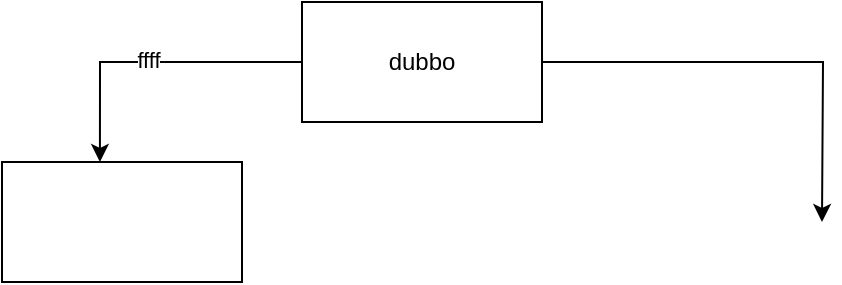 <mxfile version="15.6.6" type="github">
  <diagram id="jctXK3OhTqGqfU_9osAC" name="第 1 页">
    <mxGraphModel dx="1102" dy="446" grid="1" gridSize="10" guides="1" tooltips="1" connect="1" arrows="1" fold="1" page="1" pageScale="1" pageWidth="827" pageHeight="1169" math="0" shadow="0">
      <root>
        <mxCell id="0" />
        <mxCell id="1" parent="0" />
        <mxCell id="753fbsJfgZnd5kV3GktF-3" style="edgeStyle=orthogonalEdgeStyle;rounded=0;orthogonalLoop=1;jettySize=auto;html=1;exitX=0;exitY=0.5;exitDx=0;exitDy=0;entryX=0.408;entryY=0;entryDx=0;entryDy=0;entryPerimeter=0;fontColor=default;strokeColor=default;labelBackgroundColor=default;" edge="1" parent="1" source="753fbsJfgZnd5kV3GktF-1" target="753fbsJfgZnd5kV3GktF-2">
          <mxGeometry relative="1" as="geometry" />
        </mxCell>
        <mxCell id="753fbsJfgZnd5kV3GktF-5" value="ffff" style="edgeLabel;html=1;align=center;verticalAlign=middle;resizable=0;points=[];fontColor=default;" vertex="1" connectable="0" parent="753fbsJfgZnd5kV3GktF-3">
          <mxGeometry x="0.02" y="-1" relative="1" as="geometry">
            <mxPoint as="offset" />
          </mxGeometry>
        </mxCell>
        <mxCell id="753fbsJfgZnd5kV3GktF-4" style="edgeStyle=orthogonalEdgeStyle;rounded=0;orthogonalLoop=1;jettySize=auto;html=1;exitX=1;exitY=0.5;exitDx=0;exitDy=0;fontColor=default;" edge="1" parent="1" source="753fbsJfgZnd5kV3GktF-1">
          <mxGeometry relative="1" as="geometry">
            <mxPoint x="480" y="480" as="targetPoint" />
          </mxGeometry>
        </mxCell>
        <mxCell id="753fbsJfgZnd5kV3GktF-1" value="dubbo" style="rounded=0;whiteSpace=wrap;html=1;fillColor=default;strokeColor=default;fontColor=default;" vertex="1" parent="1">
          <mxGeometry x="220" y="370" width="120" height="60" as="geometry" />
        </mxCell>
        <mxCell id="753fbsJfgZnd5kV3GktF-2" value="" style="rounded=0;whiteSpace=wrap;html=1;fontColor=default;strokeColor=default;fillColor=default;" vertex="1" parent="1">
          <mxGeometry x="70" y="450" width="120" height="60" as="geometry" />
        </mxCell>
      </root>
    </mxGraphModel>
  </diagram>
</mxfile>
